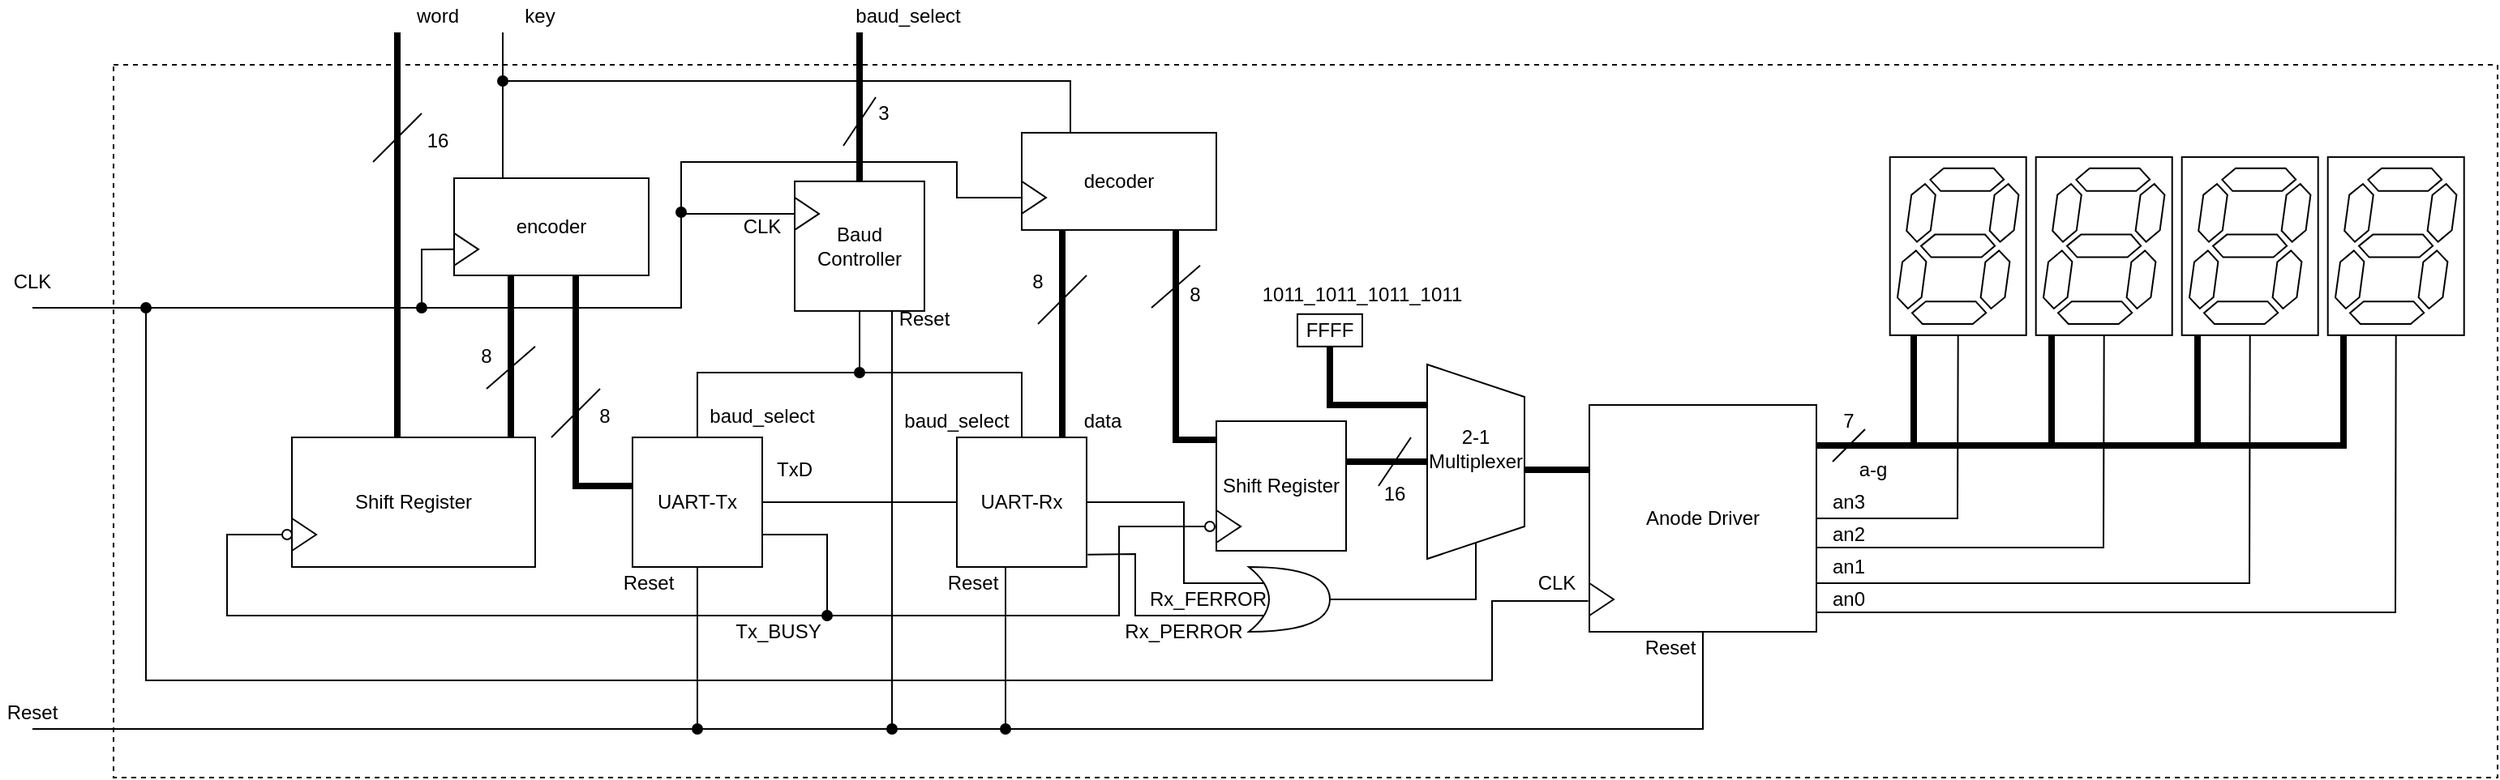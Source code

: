 <mxfile version="13.9.9" type="device"><diagram id="65kHZfCJ6qgGo8nFjfPW" name="Page-1"><mxGraphModel dx="2386" dy="2064" grid="1" gridSize="10" guides="1" tooltips="1" connect="1" arrows="1" fold="1" page="1" pageScale="1" pageWidth="850" pageHeight="1100" math="0" shadow="0"><root><mxCell id="0"/><mxCell id="1" parent="0"/><mxCell id="hbloN1nhFQRS3oyweujh-1" value="" style="rounded=0;whiteSpace=wrap;html=1;dashed=1;fillColor=none;" vertex="1" parent="1"><mxGeometry x="-470" y="20" width="1470" height="440" as="geometry"/></mxCell><mxCell id="hbloN1nhFQRS3oyweujh-2" value="" style="verticalLabelPosition=bottom;shadow=0;dashed=0;align=center;html=1;verticalAlign=top;shape=mxgraph.electrical.opto_electronics.7_segment_display;pointerEvents=1;" vertex="1" parent="1"><mxGeometry x="630" y="83.9" width="74.7" height="96.1" as="geometry"/></mxCell><mxCell id="hbloN1nhFQRS3oyweujh-3" value="" style="verticalLabelPosition=bottom;shadow=0;dashed=0;align=center;html=1;verticalAlign=top;shape=mxgraph.electrical.opto_electronics.7_segment_display;pointerEvents=1;" vertex="1" parent="1"><mxGeometry x="720" y="83.9" width="74.7" height="96.1" as="geometry"/></mxCell><mxCell id="hbloN1nhFQRS3oyweujh-4" value="" style="verticalLabelPosition=bottom;shadow=0;dashed=0;align=center;html=1;verticalAlign=top;shape=mxgraph.electrical.opto_electronics.7_segment_display;pointerEvents=1;" vertex="1" parent="1"><mxGeometry x="810" y="83.9" width="74.7" height="96.1" as="geometry"/></mxCell><mxCell id="hbloN1nhFQRS3oyweujh-5" value="" style="verticalLabelPosition=bottom;shadow=0;dashed=0;align=center;html=1;verticalAlign=top;shape=mxgraph.electrical.opto_electronics.7_segment_display;pointerEvents=1;" vertex="1" parent="1"><mxGeometry x="900" y="83.9" width="74.7" height="96.1" as="geometry"/></mxCell><mxCell id="hbloN1nhFQRS3oyweujh-6" value="" style="rounded=0;whiteSpace=wrap;html=1;fillColor=none;" vertex="1" parent="1"><mxGeometry x="715.35" y="76.95" width="84" height="110" as="geometry"/></mxCell><mxCell id="hbloN1nhFQRS3oyweujh-7" value="" style="rounded=0;whiteSpace=wrap;html=1;fillColor=none;" vertex="1" parent="1"><mxGeometry x="625.35" y="76.95" width="84" height="110" as="geometry"/></mxCell><mxCell id="hbloN1nhFQRS3oyweujh-8" value="" style="rounded=0;whiteSpace=wrap;html=1;fillColor=none;" vertex="1" parent="1"><mxGeometry x="805.35" y="76.95" width="84" height="110" as="geometry"/></mxCell><mxCell id="hbloN1nhFQRS3oyweujh-9" value="" style="rounded=0;whiteSpace=wrap;html=1;fillColor=none;" vertex="1" parent="1"><mxGeometry x="895.35" y="76.95" width="84" height="110" as="geometry"/></mxCell><mxCell id="hbloN1nhFQRS3oyweujh-10" value="Anode Driver" style="whiteSpace=wrap;html=1;aspect=fixed;fillColor=none;" vertex="1" parent="1"><mxGeometry x="440" y="230" width="140" height="140" as="geometry"/></mxCell><mxCell id="hbloN1nhFQRS3oyweujh-11" value="" style="line;strokeWidth=4;html=1;perimeter=backbonePerimeter;points=[];outlineConnect=0;fillColor=none;" vertex="1" parent="1"><mxGeometry x="580" y="250" width="327" height="10" as="geometry"/></mxCell><mxCell id="hbloN1nhFQRS3oyweujh-12" value="" style="line;strokeWidth=4;direction=south;html=1;perimeter=backbonePerimeter;points=[];outlineConnect=0;fillColor=none;" vertex="1" parent="1"><mxGeometry x="635" y="187" width="10" height="69" as="geometry"/></mxCell><mxCell id="hbloN1nhFQRS3oyweujh-13" value="" style="line;strokeWidth=4;direction=south;html=1;perimeter=backbonePerimeter;points=[];outlineConnect=0;fillColor=none;" vertex="1" parent="1"><mxGeometry x="720" y="186.95" width="10" height="69" as="geometry"/></mxCell><mxCell id="hbloN1nhFQRS3oyweujh-14" value="" style="line;strokeWidth=4;direction=south;html=1;perimeter=backbonePerimeter;points=[];outlineConnect=0;fillColor=none;" vertex="1" parent="1"><mxGeometry x="810" y="187" width="10" height="69" as="geometry"/></mxCell><mxCell id="hbloN1nhFQRS3oyweujh-15" value="" style="line;strokeWidth=4;direction=south;html=1;perimeter=backbonePerimeter;points=[];outlineConnect=0;fillColor=none;" vertex="1" parent="1"><mxGeometry x="900" y="187" width="10" height="69" as="geometry"/></mxCell><mxCell id="hbloN1nhFQRS3oyweujh-16" value="" style="endArrow=none;html=1;" edge="1" parent="1"><mxGeometry width="50" height="50" relative="1" as="geometry"><mxPoint x="590" y="265" as="sourcePoint"/><mxPoint x="610" y="245" as="targetPoint"/></mxGeometry></mxCell><mxCell id="hbloN1nhFQRS3oyweujh-17" value="7" style="text;html=1;strokeColor=none;fillColor=none;align=center;verticalAlign=middle;whiteSpace=wrap;rounded=0;" vertex="1" parent="1"><mxGeometry x="580" y="230" width="40" height="20" as="geometry"/></mxCell><mxCell id="hbloN1nhFQRS3oyweujh-18" value="a-g" style="text;html=1;strokeColor=none;fillColor=none;align=center;verticalAlign=middle;whiteSpace=wrap;rounded=0;" vertex="1" parent="1"><mxGeometry x="595" y="260" width="40" height="20" as="geometry"/></mxCell><mxCell id="hbloN1nhFQRS3oyweujh-19" value="" style="endArrow=none;html=1;exitX=1;exitY=0.5;exitDx=0;exitDy=0;entryX=0.5;entryY=1;entryDx=0;entryDy=0;rounded=0;" edge="1" parent="1" source="hbloN1nhFQRS3oyweujh-10" target="hbloN1nhFQRS3oyweujh-7"><mxGeometry width="50" height="50" relative="1" as="geometry"><mxPoint x="580" y="340" as="sourcePoint"/><mxPoint x="630" y="290" as="targetPoint"/><Array as="points"><mxPoint x="667" y="300"/></Array></mxGeometry></mxCell><mxCell id="hbloN1nhFQRS3oyweujh-20" value="" style="endArrow=none;html=1;entryX=0.5;entryY=1;entryDx=0;entryDy=0;rounded=0;" edge="1" parent="1" target="hbloN1nhFQRS3oyweujh-6"><mxGeometry width="50" height="50" relative="1" as="geometry"><mxPoint x="580" y="318" as="sourcePoint"/><mxPoint x="630" y="290" as="targetPoint"/><Array as="points"><mxPoint x="757" y="318"/></Array></mxGeometry></mxCell><mxCell id="hbloN1nhFQRS3oyweujh-21" value="" style="endArrow=none;html=1;entryX=0.5;entryY=1;entryDx=0;entryDy=0;rounded=0;" edge="1" parent="1" target="hbloN1nhFQRS3oyweujh-8"><mxGeometry width="50" height="50" relative="1" as="geometry"><mxPoint x="580" y="340" as="sourcePoint"/><mxPoint x="630" y="290" as="targetPoint"/><Array as="points"><mxPoint x="847" y="340"/></Array></mxGeometry></mxCell><mxCell id="hbloN1nhFQRS3oyweujh-22" value="an3" style="text;html=1;strokeColor=none;fillColor=none;align=center;verticalAlign=middle;whiteSpace=wrap;rounded=0;" vertex="1" parent="1"><mxGeometry x="580" y="280" width="40" height="20" as="geometry"/></mxCell><mxCell id="hbloN1nhFQRS3oyweujh-23" value="an2" style="text;html=1;strokeColor=none;fillColor=none;align=center;verticalAlign=middle;whiteSpace=wrap;rounded=0;" vertex="1" parent="1"><mxGeometry x="580" y="300" width="40" height="20" as="geometry"/></mxCell><mxCell id="hbloN1nhFQRS3oyweujh-24" value="an1" style="text;html=1;strokeColor=none;fillColor=none;align=center;verticalAlign=middle;whiteSpace=wrap;rounded=0;" vertex="1" parent="1"><mxGeometry x="580" y="320" width="40" height="20" as="geometry"/></mxCell><mxCell id="hbloN1nhFQRS3oyweujh-25" value="an0" style="text;html=1;strokeColor=none;fillColor=none;align=center;verticalAlign=middle;whiteSpace=wrap;rounded=0;" vertex="1" parent="1"><mxGeometry x="580" y="340" width="40" height="20" as="geometry"/></mxCell><mxCell id="hbloN1nhFQRS3oyweujh-26" value="" style="endArrow=none;html=1;entryX=0.5;entryY=1;entryDx=0;entryDy=0;rounded=0;" edge="1" parent="1" target="hbloN1nhFQRS3oyweujh-9"><mxGeometry width="50" height="50" relative="1" as="geometry"><mxPoint x="580" y="358" as="sourcePoint"/><mxPoint x="630" y="290" as="targetPoint"/><Array as="points"><mxPoint x="937" y="358"/></Array></mxGeometry></mxCell><mxCell id="hbloN1nhFQRS3oyweujh-27" value="data" style="text;html=1;strokeColor=none;fillColor=none;align=center;verticalAlign=middle;whiteSpace=wrap;rounded=0;" vertex="1" parent="1"><mxGeometry x="120" y="230" width="40" height="20" as="geometry"/></mxCell><mxCell id="hbloN1nhFQRS3oyweujh-28" value="UART-Tx" style="whiteSpace=wrap;html=1;aspect=fixed;" vertex="1" parent="1"><mxGeometry x="-150" y="250" width="80" height="80" as="geometry"/></mxCell><mxCell id="hbloN1nhFQRS3oyweujh-29" value="UART-Rx" style="whiteSpace=wrap;html=1;aspect=fixed;" vertex="1" parent="1"><mxGeometry x="50" y="250" width="80" height="80" as="geometry"/></mxCell><mxCell id="hbloN1nhFQRS3oyweujh-30" value="Baud Controller" style="whiteSpace=wrap;html=1;aspect=fixed;fillColor=#ffffff;" vertex="1" parent="1"><mxGeometry x="-50" y="91.95" width="80" height="80" as="geometry"/></mxCell><mxCell id="hbloN1nhFQRS3oyweujh-31" value="" style="endArrow=none;html=1;exitX=0.5;exitY=1;exitDx=0;exitDy=0;entryX=0.5;entryY=0;entryDx=0;entryDy=0;rounded=0;" edge="1" parent="1" source="hbloN1nhFQRS3oyweujh-30" target="hbloN1nhFQRS3oyweujh-29"><mxGeometry width="50" height="50" relative="1" as="geometry"><mxPoint x="120" y="280" as="sourcePoint"/><mxPoint x="170" y="230" as="targetPoint"/><Array as="points"><mxPoint x="-10" y="210"/><mxPoint x="90" y="210"/></Array></mxGeometry></mxCell><mxCell id="hbloN1nhFQRS3oyweujh-32" value="" style="endArrow=oval;html=1;exitX=0.5;exitY=0;exitDx=0;exitDy=0;rounded=0;startArrow=none;startFill=0;endFill=1;" edge="1" parent="1" source="hbloN1nhFQRS3oyweujh-28"><mxGeometry width="50" height="50" relative="1" as="geometry"><mxPoint x="120" y="280" as="sourcePoint"/><mxPoint x="-10" y="210" as="targetPoint"/><Array as="points"><mxPoint x="-110" y="210"/></Array></mxGeometry></mxCell><mxCell id="hbloN1nhFQRS3oyweujh-33" value="" style="endArrow=none;html=1;exitX=1;exitY=0.5;exitDx=0;exitDy=0;entryX=0;entryY=0.5;entryDx=0;entryDy=0;" edge="1" parent="1" source="hbloN1nhFQRS3oyweujh-28" target="hbloN1nhFQRS3oyweujh-29"><mxGeometry width="50" height="50" relative="1" as="geometry"><mxPoint x="120" y="280" as="sourcePoint"/><mxPoint x="170" y="230" as="targetPoint"/></mxGeometry></mxCell><mxCell id="hbloN1nhFQRS3oyweujh-34" value="TxD" style="text;html=1;strokeColor=none;fillColor=none;align=center;verticalAlign=middle;whiteSpace=wrap;rounded=0;" vertex="1" parent="1"><mxGeometry x="-70" y="260" width="40" height="20" as="geometry"/></mxCell><mxCell id="hbloN1nhFQRS3oyweujh-35" value="baud_select" style="text;html=1;strokeColor=none;fillColor=none;align=center;verticalAlign=middle;whiteSpace=wrap;rounded=0;" vertex="1" parent="1"><mxGeometry x="-90" y="226.5" width="40" height="20" as="geometry"/></mxCell><mxCell id="hbloN1nhFQRS3oyweujh-36" value="baud_select" style="text;html=1;strokeColor=none;fillColor=none;align=center;verticalAlign=middle;whiteSpace=wrap;rounded=0;" vertex="1" parent="1"><mxGeometry x="30" y="230" width="40" height="20" as="geometry"/></mxCell><mxCell id="hbloN1nhFQRS3oyweujh-37" value="" style="endArrow=none;html=1;entryX=1;entryY=0.5;entryDx=0;entryDy=0;rounded=0;" edge="1" parent="1" target="hbloN1nhFQRS3oyweujh-29"><mxGeometry width="50" height="50" relative="1" as="geometry"><mxPoint x="240" y="340" as="sourcePoint"/><mxPoint x="100" y="340" as="targetPoint"/><Array as="points"><mxPoint x="190" y="340"/><mxPoint x="190" y="290"/></Array></mxGeometry></mxCell><mxCell id="hbloN1nhFQRS3oyweujh-38" value="" style="endArrow=none;html=1;entryX=1.008;entryY=0.904;entryDx=0;entryDy=0;rounded=0;entryPerimeter=0;" edge="1" parent="1" target="hbloN1nhFQRS3oyweujh-29"><mxGeometry width="50" height="50" relative="1" as="geometry"><mxPoint x="240" y="360" as="sourcePoint"/><mxPoint x="100" y="340" as="targetPoint"/><Array as="points"><mxPoint x="160" y="360"/><mxPoint x="160" y="322"/></Array></mxGeometry></mxCell><mxCell id="hbloN1nhFQRS3oyweujh-39" value="Rx_FERROR" style="text;html=1;strokeColor=none;fillColor=none;align=center;verticalAlign=middle;whiteSpace=wrap;rounded=0;" vertex="1" parent="1"><mxGeometry x="185" y="340" width="40" height="20" as="geometry"/></mxCell><mxCell id="hbloN1nhFQRS3oyweujh-40" value="Rx_PERROR" style="text;html=1;strokeColor=none;fillColor=none;align=center;verticalAlign=middle;whiteSpace=wrap;rounded=0;" vertex="1" parent="1"><mxGeometry x="170" y="360" width="40" height="20" as="geometry"/></mxCell><mxCell id="hbloN1nhFQRS3oyweujh-41" value="" style="shape=xor;whiteSpace=wrap;html=1;fillColor=#ffffff;" vertex="1" parent="1"><mxGeometry x="230" y="330" width="50" height="40" as="geometry"/></mxCell><mxCell id="hbloN1nhFQRS3oyweujh-42" value="" style="shape=trapezoid;perimeter=trapezoidPerimeter;whiteSpace=wrap;html=1;fixedSize=1;rotation=90;" vertex="1" parent="1"><mxGeometry x="310" y="235" width="120" height="60" as="geometry"/></mxCell><mxCell id="hbloN1nhFQRS3oyweujh-43" value="" style="endArrow=none;html=1;exitX=1;exitY=0.5;exitDx=0;exitDy=0;exitPerimeter=0;entryX=1;entryY=0.5;entryDx=0;entryDy=0;rounded=0;" edge="1" parent="1" source="hbloN1nhFQRS3oyweujh-41" target="hbloN1nhFQRS3oyweujh-42"><mxGeometry width="50" height="50" relative="1" as="geometry"><mxPoint x="350" y="390" as="sourcePoint"/><mxPoint x="400" y="340" as="targetPoint"/><Array as="points"><mxPoint x="370" y="350"/></Array></mxGeometry></mxCell><mxCell id="hbloN1nhFQRS3oyweujh-44" value="FFFF" style="rounded=0;whiteSpace=wrap;html=1;fillColor=#ffffff;" vertex="1" parent="1"><mxGeometry x="260" y="173.9" width="40" height="20" as="geometry"/></mxCell><mxCell id="hbloN1nhFQRS3oyweujh-45" value="&lt;br&gt;1011_1011_1011_1011" style="text;html=1;strokeColor=none;fillColor=none;align=center;verticalAlign=middle;whiteSpace=wrap;rounded=0;" vertex="1" parent="1"><mxGeometry x="280" y="143.9" width="40" height="20" as="geometry"/></mxCell><mxCell id="hbloN1nhFQRS3oyweujh-46" value="2-1&lt;br&gt;Multiplexer&lt;br&gt;" style="text;html=1;strokeColor=none;fillColor=none;align=center;verticalAlign=middle;whiteSpace=wrap;rounded=0;" vertex="1" parent="1"><mxGeometry x="350" y="246.5" width="40" height="20" as="geometry"/></mxCell><mxCell id="hbloN1nhFQRS3oyweujh-47" value="Shift Register" style="rounded=0;whiteSpace=wrap;html=1;fillColor=#ffffff;" vertex="1" parent="1"><mxGeometry x="-360" y="250" width="150" height="80" as="geometry"/></mxCell><mxCell id="hbloN1nhFQRS3oyweujh-48" value="" style="endArrow=none;html=1;entryX=1;entryY=0.75;entryDx=0;entryDy=0;rounded=0;startArrow=oval;startFill=0;" edge="1" parent="1" target="hbloN1nhFQRS3oyweujh-28"><mxGeometry width="50" height="50" relative="1" as="geometry"><mxPoint x="-363" y="310" as="sourcePoint"/><mxPoint x="-70" y="300" as="targetPoint"/><Array as="points"><mxPoint x="-400" y="310"/><mxPoint x="-400" y="360"/><mxPoint x="-30" y="360"/><mxPoint x="-30" y="310"/><mxPoint x="-50" y="310"/></Array></mxGeometry></mxCell><mxCell id="hbloN1nhFQRS3oyweujh-49" value="" style="triangle;whiteSpace=wrap;html=1;fillColor=#ffffff;" vertex="1" parent="1"><mxGeometry x="-360" y="300" width="15" height="20" as="geometry"/></mxCell><mxCell id="hbloN1nhFQRS3oyweujh-50" value="Tx_BUSY" style="text;html=1;strokeColor=none;fillColor=none;align=center;verticalAlign=middle;whiteSpace=wrap;rounded=0;" vertex="1" parent="1"><mxGeometry x="-80" y="360" width="40" height="20" as="geometry"/></mxCell><mxCell id="hbloN1nhFQRS3oyweujh-51" value="" style="line;strokeWidth=4;direction=south;html=1;perimeter=backbonePerimeter;points=[];outlineConnect=0;fillColor=#ffffff;" vertex="1" parent="1"><mxGeometry x="-15" width="10" height="91.95" as="geometry"/></mxCell><mxCell id="hbloN1nhFQRS3oyweujh-52" value="" style="endArrow=none;html=1;" edge="1" parent="1"><mxGeometry width="50" height="50" relative="1" as="geometry"><mxPoint y="40" as="sourcePoint"/><mxPoint x="-20" y="70" as="targetPoint"/></mxGeometry></mxCell><mxCell id="hbloN1nhFQRS3oyweujh-53" value="3" style="text;html=1;strokeColor=none;fillColor=none;align=center;verticalAlign=middle;whiteSpace=wrap;rounded=0;" vertex="1" parent="1"><mxGeometry x="-15" y="40" width="40" height="20" as="geometry"/></mxCell><mxCell id="hbloN1nhFQRS3oyweujh-54" value="" style="triangle;whiteSpace=wrap;html=1;fillColor=#ffffff;" vertex="1" parent="1"><mxGeometry x="-50" y="101.95" width="15" height="20" as="geometry"/></mxCell><mxCell id="hbloN1nhFQRS3oyweujh-55" value="" style="triangle;whiteSpace=wrap;html=1;fillColor=#ffffff;" vertex="1" parent="1"><mxGeometry x="440" y="340" width="15" height="20" as="geometry"/></mxCell><mxCell id="hbloN1nhFQRS3oyweujh-56" value="" style="endArrow=none;html=1;entryX=0;entryY=0.25;entryDx=0;entryDy=0;rounded=0;" edge="1" parent="1" target="hbloN1nhFQRS3oyweujh-30"><mxGeometry width="50" height="50" relative="1" as="geometry"><mxPoint x="-520" y="170" as="sourcePoint"/><mxPoint x="-320" y="260" as="targetPoint"/><Array as="points"><mxPoint x="-120" y="170"/><mxPoint x="-120" y="112"/></Array></mxGeometry></mxCell><mxCell id="hbloN1nhFQRS3oyweujh-57" value="" style="endArrow=oval;html=1;exitX=-0.005;exitY=0.864;exitDx=0;exitDy=0;exitPerimeter=0;rounded=0;startArrow=none;startFill=0;endFill=1;" edge="1" parent="1" source="hbloN1nhFQRS3oyweujh-10"><mxGeometry width="50" height="50" relative="1" as="geometry"><mxPoint x="-270" y="350" as="sourcePoint"/><mxPoint x="-450" y="170" as="targetPoint"/><Array as="points"><mxPoint x="380" y="351"/><mxPoint x="380" y="400"/><mxPoint x="-450" y="400"/></Array></mxGeometry></mxCell><mxCell id="hbloN1nhFQRS3oyweujh-58" value="" style="endArrow=none;html=1;entryX=0.5;entryY=1;entryDx=0;entryDy=0;rounded=0;" edge="1" parent="1" target="hbloN1nhFQRS3oyweujh-10"><mxGeometry width="50" height="50" relative="1" as="geometry"><mxPoint x="-520" y="430" as="sourcePoint"/><mxPoint x="-190" y="380" as="targetPoint"/><Array as="points"><mxPoint x="510" y="430"/></Array></mxGeometry></mxCell><mxCell id="hbloN1nhFQRS3oyweujh-59" value="" style="endArrow=none;html=1;entryX=0.5;entryY=1;entryDx=0;entryDy=0;endFill=0;startArrow=oval;startFill=1;" edge="1" parent="1" target="hbloN1nhFQRS3oyweujh-28"><mxGeometry width="50" height="50" relative="1" as="geometry"><mxPoint x="-110" y="430" as="sourcePoint"/><mxPoint x="-120" y="340" as="targetPoint"/></mxGeometry></mxCell><mxCell id="hbloN1nhFQRS3oyweujh-60" value="" style="endArrow=none;html=1;entryX=0.5;entryY=1;entryDx=0;entryDy=0;endFill=0;startArrow=oval;startFill=1;" edge="1" parent="1"><mxGeometry width="50" height="50" relative="1" as="geometry"><mxPoint x="80" y="430" as="sourcePoint"/><mxPoint x="80" y="330" as="targetPoint"/></mxGeometry></mxCell><mxCell id="hbloN1nhFQRS3oyweujh-61" value="" style="endArrow=none;html=1;entryX=0.75;entryY=1;entryDx=0;entryDy=0;endFill=0;startArrow=oval;startFill=1;" edge="1" parent="1" target="hbloN1nhFQRS3oyweujh-30"><mxGeometry width="50" height="50" relative="1" as="geometry"><mxPoint x="10" y="430" as="sourcePoint"/><mxPoint x="10" y="330" as="targetPoint"/></mxGeometry></mxCell><mxCell id="hbloN1nhFQRS3oyweujh-62" value="Reset" style="text;html=1;strokeColor=none;fillColor=none;align=center;verticalAlign=middle;whiteSpace=wrap;rounded=0;" vertex="1" parent="1"><mxGeometry x="-160" y="330" width="40" height="20" as="geometry"/></mxCell><mxCell id="hbloN1nhFQRS3oyweujh-63" value="Reset" style="text;html=1;strokeColor=none;fillColor=none;align=center;verticalAlign=middle;whiteSpace=wrap;rounded=0;" vertex="1" parent="1"><mxGeometry x="10" y="166.95" width="40" height="20" as="geometry"/></mxCell><mxCell id="hbloN1nhFQRS3oyweujh-64" value="Reset" style="text;html=1;strokeColor=none;fillColor=none;align=center;verticalAlign=middle;whiteSpace=wrap;rounded=0;" vertex="1" parent="1"><mxGeometry x="40" y="330" width="40" height="20" as="geometry"/></mxCell><mxCell id="hbloN1nhFQRS3oyweujh-65" value="Reset" style="text;html=1;strokeColor=none;fillColor=none;align=center;verticalAlign=middle;whiteSpace=wrap;rounded=0;" vertex="1" parent="1"><mxGeometry x="470" y="370" width="40" height="20" as="geometry"/></mxCell><mxCell id="hbloN1nhFQRS3oyweujh-66" value="CLK" style="text;html=1;strokeColor=none;fillColor=none;align=center;verticalAlign=middle;whiteSpace=wrap;rounded=0;" vertex="1" parent="1"><mxGeometry x="400" y="330" width="40" height="20" as="geometry"/></mxCell><mxCell id="hbloN1nhFQRS3oyweujh-67" value="CLK" style="text;html=1;strokeColor=none;fillColor=none;align=center;verticalAlign=middle;whiteSpace=wrap;rounded=0;" vertex="1" parent="1"><mxGeometry x="-90" y="110" width="40" height="20" as="geometry"/></mxCell><mxCell id="hbloN1nhFQRS3oyweujh-68" value="baud_select" style="text;html=1;strokeColor=none;fillColor=none;align=center;verticalAlign=middle;whiteSpace=wrap;rounded=0;dashed=1;" vertex="1" parent="1"><mxGeometry y="-20" width="40" height="20" as="geometry"/></mxCell><mxCell id="hbloN1nhFQRS3oyweujh-69" value="word" style="text;html=1;strokeColor=none;fillColor=none;align=center;verticalAlign=middle;whiteSpace=wrap;rounded=0;dashed=1;" vertex="1" parent="1"><mxGeometry x="-290" y="-20" width="40" height="20" as="geometry"/></mxCell><mxCell id="hbloN1nhFQRS3oyweujh-70" value="CLK" style="text;html=1;strokeColor=none;fillColor=none;align=center;verticalAlign=middle;whiteSpace=wrap;rounded=0;dashed=1;" vertex="1" parent="1"><mxGeometry x="-540" y="143.9" width="40" height="20" as="geometry"/></mxCell><mxCell id="hbloN1nhFQRS3oyweujh-71" value="Reset" style="text;html=1;strokeColor=none;fillColor=none;align=center;verticalAlign=middle;whiteSpace=wrap;rounded=0;dashed=1;" vertex="1" parent="1"><mxGeometry x="-540" y="410" width="40" height="20" as="geometry"/></mxCell><mxCell id="hbloN1nhFQRS3oyweujh-72" value="Shift Register" style="rounded=0;whiteSpace=wrap;html=1;" vertex="1" parent="1"><mxGeometry x="210" y="240" width="80" height="80" as="geometry"/></mxCell><mxCell id="hbloN1nhFQRS3oyweujh-73" value="" style="line;strokeWidth=4;html=1;perimeter=backbonePerimeter;points=[];outlineConnect=0;" vertex="1" parent="1"><mxGeometry x="290" y="260" width="50" height="10" as="geometry"/></mxCell><mxCell id="hbloN1nhFQRS3oyweujh-74" value="" style="endArrow=none;html=1;" edge="1" parent="1"><mxGeometry width="50" height="50" relative="1" as="geometry"><mxPoint x="310" y="280" as="sourcePoint"/><mxPoint x="330" y="250" as="targetPoint"/></mxGeometry></mxCell><mxCell id="hbloN1nhFQRS3oyweujh-75" value="16" style="text;html=1;strokeColor=none;fillColor=none;align=center;verticalAlign=middle;whiteSpace=wrap;rounded=0;" vertex="1" parent="1"><mxGeometry x="300" y="275" width="40" height="20" as="geometry"/></mxCell><mxCell id="hbloN1nhFQRS3oyweujh-76" value="" style="line;strokeWidth=4;direction=south;html=1;perimeter=backbonePerimeter;points=[];outlineConnect=0;" vertex="1" parent="1"><mxGeometry x="275" y="193.9" width="10" height="36.1" as="geometry"/></mxCell><mxCell id="hbloN1nhFQRS3oyweujh-77" value="" style="line;strokeWidth=4;html=1;perimeter=backbonePerimeter;points=[];outlineConnect=0;" vertex="1" parent="1"><mxGeometry x="278" y="225" width="62" height="10" as="geometry"/></mxCell><mxCell id="hbloN1nhFQRS3oyweujh-78" value="" style="triangle;whiteSpace=wrap;html=1;fillColor=#ffffff;" vertex="1" parent="1"><mxGeometry x="210" y="295" width="15" height="20" as="geometry"/></mxCell><mxCell id="hbloN1nhFQRS3oyweujh-79" value="" style="endArrow=oval;html=1;rounded=0;startArrow=oval;startFill=1;endFill=0;" edge="1" parent="1"><mxGeometry width="50" height="50" relative="1" as="geometry"><mxPoint x="-30" y="360" as="sourcePoint"/><mxPoint x="206" y="305" as="targetPoint"/><Array as="points"><mxPoint x="150" y="360"/><mxPoint x="150" y="305"/></Array></mxGeometry></mxCell><mxCell id="hbloN1nhFQRS3oyweujh-80" value="" style="line;strokeWidth=4;direction=south;html=1;perimeter=backbonePerimeter;points=[];outlineConnect=0;" vertex="1" parent="1"><mxGeometry x="-300" width="10" height="250" as="geometry"/></mxCell><mxCell id="hbloN1nhFQRS3oyweujh-81" value="" style="endArrow=none;html=1;" edge="1" parent="1"><mxGeometry width="50" height="50" relative="1" as="geometry"><mxPoint x="-310" y="80" as="sourcePoint"/><mxPoint x="-280" y="50" as="targetPoint"/></mxGeometry></mxCell><mxCell id="hbloN1nhFQRS3oyweujh-82" value="16" style="text;html=1;strokeColor=none;fillColor=none;align=center;verticalAlign=middle;whiteSpace=wrap;rounded=0;" vertex="1" parent="1"><mxGeometry x="-290" y="56.95" width="40" height="20" as="geometry"/></mxCell><mxCell id="hbloN1nhFQRS3oyweujh-83" value="" style="line;strokeWidth=4;html=1;perimeter=backbonePerimeter;points=[];outlineConnect=0;" vertex="1" parent="1"><mxGeometry x="400" y="265" width="40" height="10" as="geometry"/></mxCell><mxCell id="hbloN1nhFQRS3oyweujh-84" value="" style="line;strokeWidth=4;direction=south;html=1;perimeter=backbonePerimeter;points=[];outlineConnect=0;fillColor=none;" vertex="1" parent="1"><mxGeometry x="110" y="120" width="10" height="130" as="geometry"/></mxCell><mxCell id="hbloN1nhFQRS3oyweujh-85" value="decoder" style="rounded=0;whiteSpace=wrap;html=1;" vertex="1" parent="1"><mxGeometry x="90" y="61.95" width="120" height="60" as="geometry"/></mxCell><mxCell id="hbloN1nhFQRS3oyweujh-86" value="" style="line;strokeWidth=4;direction=south;html=1;perimeter=backbonePerimeter;points=[];outlineConnect=0;fillColor=#ffffff;" vertex="1" parent="1"><mxGeometry x="180" y="121.95" width="10" height="128.05" as="geometry"/></mxCell><mxCell id="hbloN1nhFQRS3oyweujh-87" value="" style="line;strokeWidth=4;html=1;perimeter=backbonePerimeter;points=[];outlineConnect=0;fillColor=#ffffff;" vertex="1" parent="1"><mxGeometry x="183" y="246.5" width="27" height="10" as="geometry"/></mxCell><mxCell id="hbloN1nhFQRS3oyweujh-88" value="" style="endArrow=none;html=1;" edge="1" parent="1"><mxGeometry width="50" height="50" relative="1" as="geometry"><mxPoint x="100" y="180" as="sourcePoint"/><mxPoint x="130" y="150" as="targetPoint"/></mxGeometry></mxCell><mxCell id="hbloN1nhFQRS3oyweujh-89" value="8" style="text;html=1;strokeColor=none;fillColor=none;align=center;verticalAlign=middle;whiteSpace=wrap;rounded=0;" vertex="1" parent="1"><mxGeometry x="80" y="143.9" width="40" height="20" as="geometry"/></mxCell><mxCell id="hbloN1nhFQRS3oyweujh-90" value="" style="endArrow=none;html=1;" edge="1" parent="1"><mxGeometry width="50" height="50" relative="1" as="geometry"><mxPoint x="170" y="170" as="sourcePoint"/><mxPoint x="200" y="143.9" as="targetPoint"/></mxGeometry></mxCell><mxCell id="hbloN1nhFQRS3oyweujh-91" value="8" style="text;html=1;strokeColor=none;fillColor=none;align=center;verticalAlign=middle;whiteSpace=wrap;rounded=0;" vertex="1" parent="1"><mxGeometry x="176.5" y="151.95" width="40" height="20" as="geometry"/></mxCell><mxCell id="hbloN1nhFQRS3oyweujh-92" value="encoder" style="rounded=0;whiteSpace=wrap;html=1;" vertex="1" parent="1"><mxGeometry x="-260" y="90" width="120" height="60" as="geometry"/></mxCell><mxCell id="hbloN1nhFQRS3oyweujh-93" value="" style="line;strokeWidth=4;direction=south;html=1;perimeter=backbonePerimeter;points=[];outlineConnect=0;fillColor=none;" vertex="1" parent="1"><mxGeometry x="-230" y="150" width="10" height="100" as="geometry"/></mxCell><mxCell id="hbloN1nhFQRS3oyweujh-94" value="" style="line;strokeWidth=4;direction=south;html=1;perimeter=backbonePerimeter;points=[];outlineConnect=0;fillColor=none;" vertex="1" parent="1"><mxGeometry x="-190" y="150" width="10" height="130" as="geometry"/></mxCell><mxCell id="hbloN1nhFQRS3oyweujh-95" value="" style="line;strokeWidth=4;html=1;perimeter=backbonePerimeter;points=[];outlineConnect=0;fillColor=#ffffff;" vertex="1" parent="1"><mxGeometry x="-187" y="275" width="37" height="10" as="geometry"/></mxCell><mxCell id="hbloN1nhFQRS3oyweujh-96" value="" style="endArrow=none;html=1;" edge="1" parent="1"><mxGeometry width="50" height="50" relative="1" as="geometry"><mxPoint x="-240" y="220" as="sourcePoint"/><mxPoint x="-210" y="193.9" as="targetPoint"/></mxGeometry></mxCell><mxCell id="hbloN1nhFQRS3oyweujh-97" value="8" style="text;html=1;strokeColor=none;fillColor=none;align=center;verticalAlign=middle;whiteSpace=wrap;rounded=0;" vertex="1" parent="1"><mxGeometry x="-260" y="190" width="40" height="20" as="geometry"/></mxCell><mxCell id="hbloN1nhFQRS3oyweujh-98" value="" style="endArrow=none;html=1;" edge="1" parent="1"><mxGeometry width="50" height="50" relative="1" as="geometry"><mxPoint x="-200" y="250" as="sourcePoint"/><mxPoint x="-170" y="220" as="targetPoint"/></mxGeometry></mxCell><mxCell id="hbloN1nhFQRS3oyweujh-99" value="8" style="text;html=1;strokeColor=none;fillColor=none;align=center;verticalAlign=middle;whiteSpace=wrap;rounded=0;" vertex="1" parent="1"><mxGeometry x="-187" y="226.5" width="40" height="20" as="geometry"/></mxCell><mxCell id="hbloN1nhFQRS3oyweujh-100" value="" style="triangle;whiteSpace=wrap;html=1;fillColor=#ffffff;" vertex="1" parent="1"><mxGeometry x="-260" y="123.9" width="15" height="20" as="geometry"/></mxCell><mxCell id="hbloN1nhFQRS3oyweujh-101" value="" style="triangle;whiteSpace=wrap;html=1;fillColor=#ffffff;" vertex="1" parent="1"><mxGeometry x="90" y="91.95" width="15" height="20" as="geometry"/></mxCell><mxCell id="hbloN1nhFQRS3oyweujh-102" value="" style="endArrow=none;html=1;entryX=0;entryY=0.5;entryDx=0;entryDy=0;rounded=0;startArrow=oval;startFill=1;" edge="1" parent="1" target="hbloN1nhFQRS3oyweujh-100"><mxGeometry width="50" height="50" relative="1" as="geometry"><mxPoint x="-280" y="170" as="sourcePoint"/><mxPoint x="-170" y="150" as="targetPoint"/><Array as="points"><mxPoint x="-280" y="134"/></Array></mxGeometry></mxCell><mxCell id="hbloN1nhFQRS3oyweujh-103" value="" style="endArrow=none;html=1;entryX=0;entryY=0.5;entryDx=0;entryDy=0;rounded=0;startArrow=oval;startFill=1;" edge="1" parent="1" target="hbloN1nhFQRS3oyweujh-101"><mxGeometry width="50" height="50" relative="1" as="geometry"><mxPoint x="-120" y="111" as="sourcePoint"/><mxPoint x="10" y="150" as="targetPoint"/><Array as="points"><mxPoint x="-120" y="80"/><mxPoint x="50" y="80"/><mxPoint x="50" y="102"/></Array></mxGeometry></mxCell><mxCell id="hbloN1nhFQRS3oyweujh-104" value="" style="endArrow=none;html=1;exitX=0.25;exitY=0;exitDx=0;exitDy=0;" edge="1" parent="1" source="hbloN1nhFQRS3oyweujh-92"><mxGeometry width="50" height="50" relative="1" as="geometry"><mxPoint x="-40" y="200" as="sourcePoint"/><mxPoint x="-230" as="targetPoint"/></mxGeometry></mxCell><mxCell id="hbloN1nhFQRS3oyweujh-105" value="" style="endArrow=none;html=1;entryX=0.25;entryY=0;entryDx=0;entryDy=0;rounded=0;startArrow=oval;startFill=1;" edge="1" parent="1" target="hbloN1nhFQRS3oyweujh-85"><mxGeometry width="50" height="50" relative="1" as="geometry"><mxPoint x="-230" y="30" as="sourcePoint"/><mxPoint x="60" y="30" as="targetPoint"/><Array as="points"><mxPoint x="120" y="30"/></Array></mxGeometry></mxCell><mxCell id="hbloN1nhFQRS3oyweujh-106" value="key" style="text;html=1;strokeColor=none;fillColor=none;align=center;verticalAlign=middle;whiteSpace=wrap;rounded=0;" vertex="1" parent="1"><mxGeometry x="-227" y="-20" width="40" height="20" as="geometry"/></mxCell></root></mxGraphModel></diagram></mxfile>
